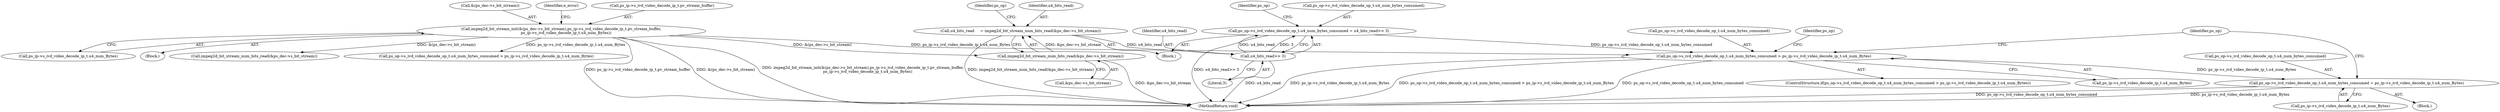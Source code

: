 digraph "0_Android_a86eb798d077b9b25c8f8c77e3c02c2f287c1ce7_1@pointer" {
"1000173" [label="(Call,ps_op->s_ivd_video_decode_op_t.u4_num_bytes_consumed > ps_ip->s_ivd_video_decode_ip_t.u4_num_Bytes)"];
"1000163" [label="(Call,ps_op->s_ivd_video_decode_op_t.u4_num_bytes_consumed = u4_bits_read>> 3)"];
"1000169" [label="(Call,u4_bits_read>> 3)"];
"1000156" [label="(Call,u4_bits_read     = impeg2d_bit_stream_num_bits_read(&ps_dec->s_bit_stream))"];
"1000158" [label="(Call,impeg2d_bit_stream_num_bits_read(&ps_dec->s_bit_stream))"];
"1000120" [label="(Call,impeg2d_bit_stream_init(&(ps_dec->s_bit_stream),ps_ip->s_ivd_video_decode_ip_t.pv_stream_buffer,\n        ps_ip->s_ivd_video_decode_ip_t.u4_num_Bytes))"];
"1000185" [label="(Call,ps_op->s_ivd_video_decode_op_t.u4_num_bytes_consumed = ps_ip->s_ivd_video_decode_ip_t.u4_num_Bytes)"];
"1000105" [label="(Block,)"];
"1000284" [label="(Call,impeg2d_bit_stream_num_bits_read(&ps_dec->s_bit_stream))"];
"1000125" [label="(Call,ps_ip->s_ivd_video_decode_ip_t.pv_stream_buffer)"];
"1000171" [label="(Literal,3)"];
"1000157" [label="(Identifier,u4_bits_read)"];
"1000299" [label="(Call,ps_op->s_ivd_video_decode_op_t.u4_num_bytes_consumed > ps_ip->s_ivd_video_decode_ip_t.u4_num_Bytes)"];
"1000163" [label="(Call,ps_op->s_ivd_video_decode_op_t.u4_num_bytes_consumed = u4_bits_read>> 3)"];
"1000200" [label="(Identifier,ps_op)"];
"1000191" [label="(Call,ps_ip->s_ivd_video_decode_ip_t.u4_num_Bytes)"];
"1000186" [label="(Call,ps_op->s_ivd_video_decode_op_t.u4_num_bytes_consumed)"];
"1000169" [label="(Call,u4_bits_read>> 3)"];
"1000164" [label="(Call,ps_op->s_ivd_video_decode_op_t.u4_num_bytes_consumed)"];
"1000170" [label="(Identifier,u4_bits_read)"];
"1000166" [label="(Identifier,ps_op)"];
"1000156" [label="(Call,u4_bits_read     = impeg2d_bit_stream_num_bits_read(&ps_dec->s_bit_stream))"];
"1000334" [label="(MethodReturn,void)"];
"1000174" [label="(Call,ps_op->s_ivd_video_decode_op_t.u4_num_bytes_consumed)"];
"1000188" [label="(Identifier,ps_op)"];
"1000121" [label="(Call,&(ps_dec->s_bit_stream))"];
"1000184" [label="(Block,)"];
"1000148" [label="(Block,)"];
"1000179" [label="(Call,ps_ip->s_ivd_video_decode_ip_t.u4_num_Bytes)"];
"1000173" [label="(Call,ps_op->s_ivd_video_decode_op_t.u4_num_bytes_consumed > ps_ip->s_ivd_video_decode_ip_t.u4_num_Bytes)"];
"1000159" [label="(Call,&ps_dec->s_bit_stream)"];
"1000120" [label="(Call,impeg2d_bit_stream_init(&(ps_dec->s_bit_stream),ps_ip->s_ivd_video_decode_ip_t.pv_stream_buffer,\n        ps_ip->s_ivd_video_decode_ip_t.u4_num_Bytes))"];
"1000176" [label="(Identifier,ps_op)"];
"1000158" [label="(Call,impeg2d_bit_stream_num_bits_read(&ps_dec->s_bit_stream))"];
"1000185" [label="(Call,ps_op->s_ivd_video_decode_op_t.u4_num_bytes_consumed = ps_ip->s_ivd_video_decode_ip_t.u4_num_Bytes)"];
"1000130" [label="(Call,ps_ip->s_ivd_video_decode_ip_t.u4_num_Bytes)"];
"1000139" [label="(Identifier,e_error)"];
"1000172" [label="(ControlStructure,if(ps_op->s_ivd_video_decode_op_t.u4_num_bytes_consumed > ps_ip->s_ivd_video_decode_ip_t.u4_num_Bytes))"];
"1000173" -> "1000172"  [label="AST: "];
"1000173" -> "1000179"  [label="CFG: "];
"1000174" -> "1000173"  [label="AST: "];
"1000179" -> "1000173"  [label="AST: "];
"1000188" -> "1000173"  [label="CFG: "];
"1000200" -> "1000173"  [label="CFG: "];
"1000173" -> "1000334"  [label="DDG: ps_ip->s_ivd_video_decode_ip_t.u4_num_Bytes"];
"1000173" -> "1000334"  [label="DDG: ps_op->s_ivd_video_decode_op_t.u4_num_bytes_consumed > ps_ip->s_ivd_video_decode_ip_t.u4_num_Bytes"];
"1000173" -> "1000334"  [label="DDG: ps_op->s_ivd_video_decode_op_t.u4_num_bytes_consumed"];
"1000163" -> "1000173"  [label="DDG: ps_op->s_ivd_video_decode_op_t.u4_num_bytes_consumed"];
"1000120" -> "1000173"  [label="DDG: ps_ip->s_ivd_video_decode_ip_t.u4_num_Bytes"];
"1000173" -> "1000185"  [label="DDG: ps_ip->s_ivd_video_decode_ip_t.u4_num_Bytes"];
"1000163" -> "1000148"  [label="AST: "];
"1000163" -> "1000169"  [label="CFG: "];
"1000164" -> "1000163"  [label="AST: "];
"1000169" -> "1000163"  [label="AST: "];
"1000176" -> "1000163"  [label="CFG: "];
"1000163" -> "1000334"  [label="DDG: u4_bits_read>> 3"];
"1000169" -> "1000163"  [label="DDG: u4_bits_read"];
"1000169" -> "1000163"  [label="DDG: 3"];
"1000169" -> "1000171"  [label="CFG: "];
"1000170" -> "1000169"  [label="AST: "];
"1000171" -> "1000169"  [label="AST: "];
"1000169" -> "1000334"  [label="DDG: u4_bits_read"];
"1000156" -> "1000169"  [label="DDG: u4_bits_read"];
"1000156" -> "1000148"  [label="AST: "];
"1000156" -> "1000158"  [label="CFG: "];
"1000157" -> "1000156"  [label="AST: "];
"1000158" -> "1000156"  [label="AST: "];
"1000166" -> "1000156"  [label="CFG: "];
"1000156" -> "1000334"  [label="DDG: impeg2d_bit_stream_num_bits_read(&ps_dec->s_bit_stream)"];
"1000158" -> "1000156"  [label="DDG: &ps_dec->s_bit_stream"];
"1000158" -> "1000159"  [label="CFG: "];
"1000159" -> "1000158"  [label="AST: "];
"1000158" -> "1000334"  [label="DDG: &ps_dec->s_bit_stream"];
"1000120" -> "1000158"  [label="DDG: &(ps_dec->s_bit_stream)"];
"1000120" -> "1000105"  [label="AST: "];
"1000120" -> "1000130"  [label="CFG: "];
"1000121" -> "1000120"  [label="AST: "];
"1000125" -> "1000120"  [label="AST: "];
"1000130" -> "1000120"  [label="AST: "];
"1000139" -> "1000120"  [label="CFG: "];
"1000120" -> "1000334"  [label="DDG: ps_ip->s_ivd_video_decode_ip_t.pv_stream_buffer"];
"1000120" -> "1000334"  [label="DDG: &(ps_dec->s_bit_stream)"];
"1000120" -> "1000334"  [label="DDG: impeg2d_bit_stream_init(&(ps_dec->s_bit_stream),ps_ip->s_ivd_video_decode_ip_t.pv_stream_buffer,\n        ps_ip->s_ivd_video_decode_ip_t.u4_num_Bytes)"];
"1000120" -> "1000284"  [label="DDG: &(ps_dec->s_bit_stream)"];
"1000120" -> "1000299"  [label="DDG: ps_ip->s_ivd_video_decode_ip_t.u4_num_Bytes"];
"1000185" -> "1000184"  [label="AST: "];
"1000185" -> "1000191"  [label="CFG: "];
"1000186" -> "1000185"  [label="AST: "];
"1000191" -> "1000185"  [label="AST: "];
"1000200" -> "1000185"  [label="CFG: "];
"1000185" -> "1000334"  [label="DDG: ps_op->s_ivd_video_decode_op_t.u4_num_bytes_consumed"];
"1000185" -> "1000334"  [label="DDG: ps_ip->s_ivd_video_decode_ip_t.u4_num_Bytes"];
}
